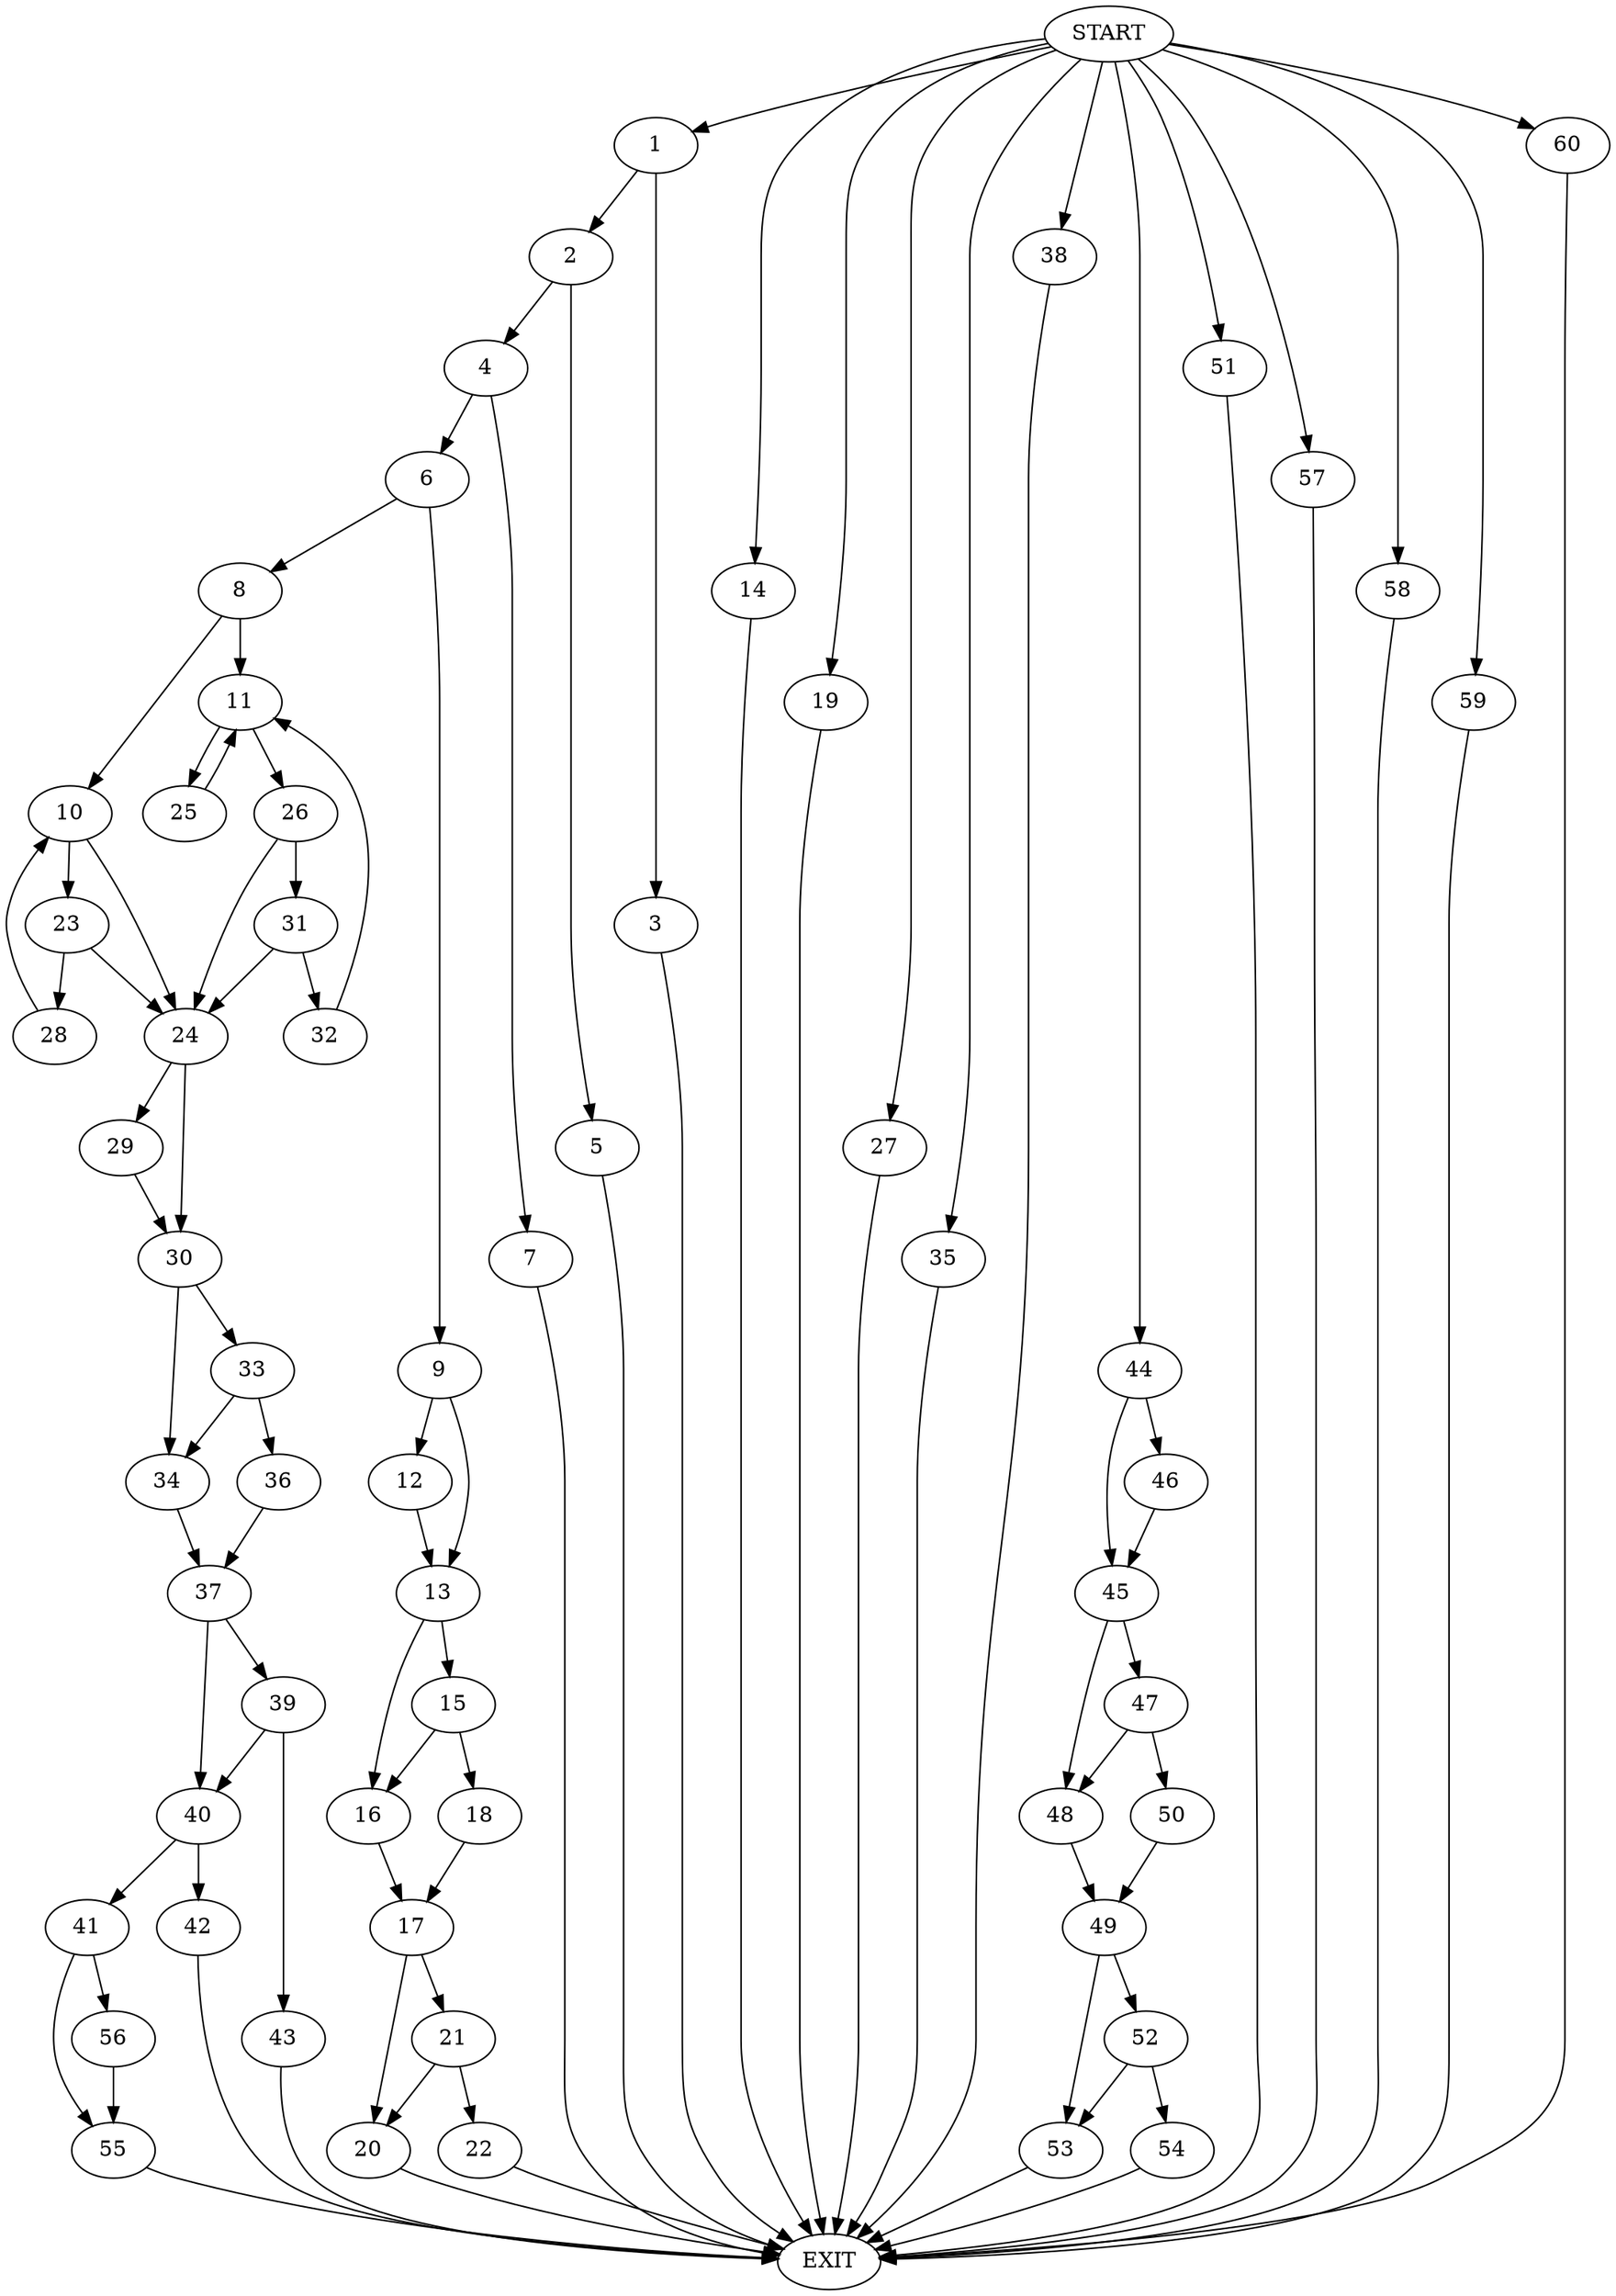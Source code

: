 digraph {
0 [label="START"]
61 [label="EXIT"]
0 -> 1
1 -> 2
1 -> 3
3 -> 61
2 -> 4
2 -> 5
4 -> 6
4 -> 7
5 -> 61
6 -> 8
6 -> 9
7 -> 61
8 -> 10
8 -> 11
9 -> 12
9 -> 13
0 -> 14
14 -> 61
13 -> 15
13 -> 16
12 -> 13
16 -> 17
15 -> 18
15 -> 16
0 -> 19
19 -> 61
18 -> 17
17 -> 20
17 -> 21
20 -> 61
21 -> 20
21 -> 22
22 -> 61
10 -> 23
10 -> 24
11 -> 25
11 -> 26
0 -> 27
27 -> 61
23 -> 28
23 -> 24
24 -> 29
24 -> 30
28 -> 10
25 -> 11
26 -> 24
26 -> 31
31 -> 32
31 -> 24
32 -> 11
29 -> 30
30 -> 33
30 -> 34
0 -> 35
35 -> 61
33 -> 36
33 -> 34
34 -> 37
0 -> 38
38 -> 61
36 -> 37
37 -> 39
37 -> 40
40 -> 41
40 -> 42
39 -> 43
39 -> 40
43 -> 61
0 -> 44
44 -> 45
44 -> 46
45 -> 47
45 -> 48
46 -> 45
48 -> 49
47 -> 50
47 -> 48
0 -> 51
51 -> 61
50 -> 49
49 -> 52
49 -> 53
53 -> 61
52 -> 53
52 -> 54
54 -> 61
41 -> 55
41 -> 56
42 -> 61
0 -> 57
57 -> 61
56 -> 55
55 -> 61
0 -> 58
58 -> 61
0 -> 59
59 -> 61
0 -> 60
60 -> 61
}
